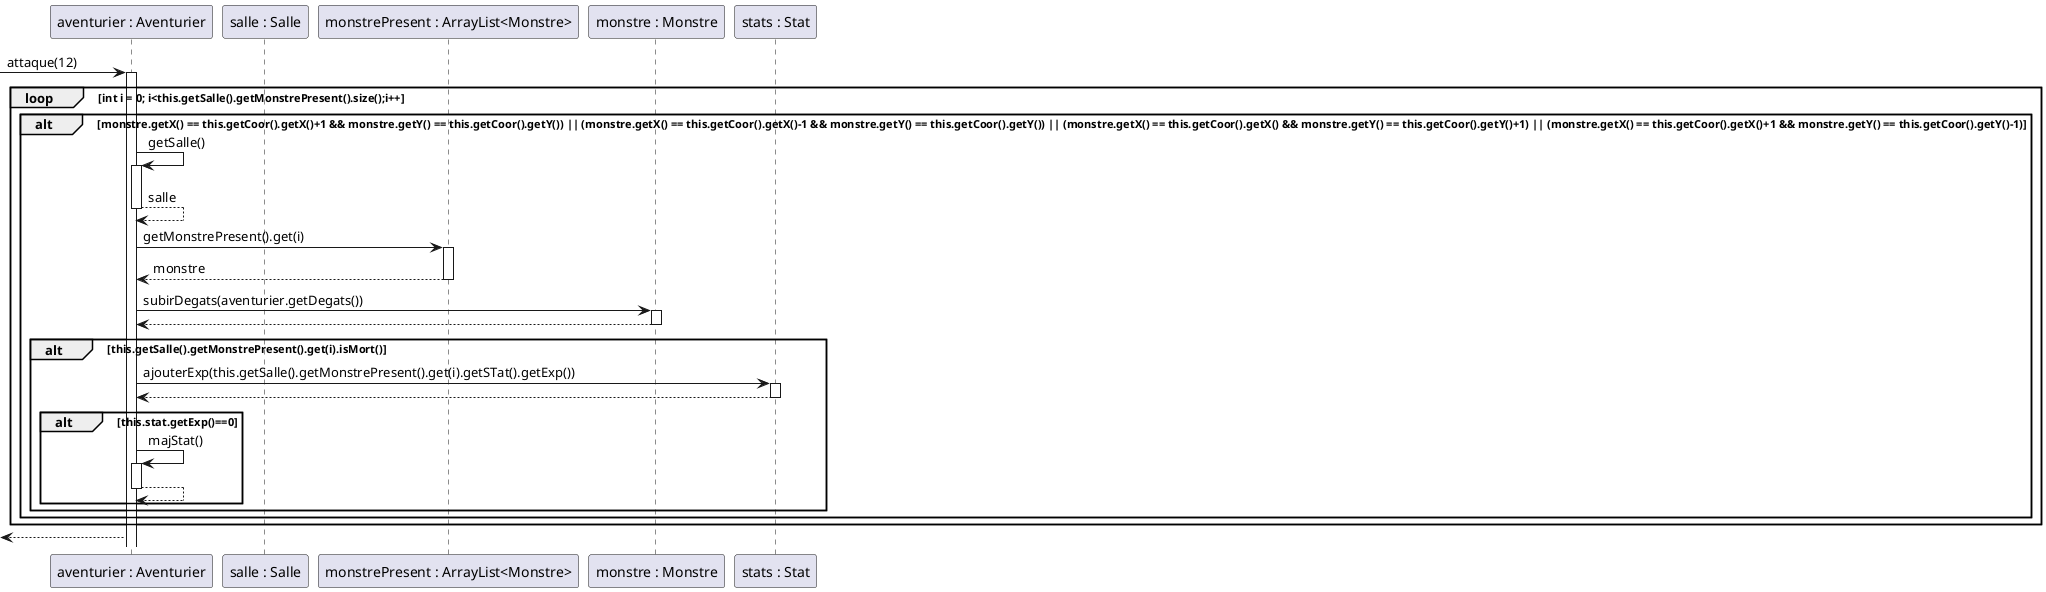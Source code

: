 @startuml
Participant "aventurier : Aventurier" as a
Participant "salle : Salle" as s
Participant "monstrePresent : ArrayList<Monstre>" as listM
Participant "monstre : Monstre" as m
Participant "stats : Stat" as sta

->a : attaque(12)
loop int i = 0; i<this.getSalle().getMonstrePresent().size();i++
alt monstre.getX() == this.getCoor().getX()+1 && monstre.getY() == this.getCoor().getY()) || (monstre.getX() == this.getCoor().getX()-1 && monstre.getY() == this.getCoor().getY()) || (monstre.getX() == this.getCoor().getX() && monstre.getY() == this.getCoor().getY()+1) || (monstre.getX() == this.getCoor().getX()+1 && monstre.getY() == this.getCoor().getY()-1)
activate a
a->a : getSalle()
activate a
a-->a : salle
deactivate a
a->listM : getMonstrePresent().get(i)
activate listM
listM-->a: monstre
deactivate listM
a->m : subirDegats(aventurier.getDegats())
activate m
m-->a
deactivate m

alt this.getSalle().getMonstrePresent().get(i).isMort()
a->sta : ajouterExp(this.getSalle().getMonstrePresent().get(i).getSTat().getExp())
activate sta
sta-->a 
deactivate sta
alt this.stat.getExp()==0
a->a : majStat()
activate a
a-->a 
deactivate a
end
end

end
end
<--a
@enduml